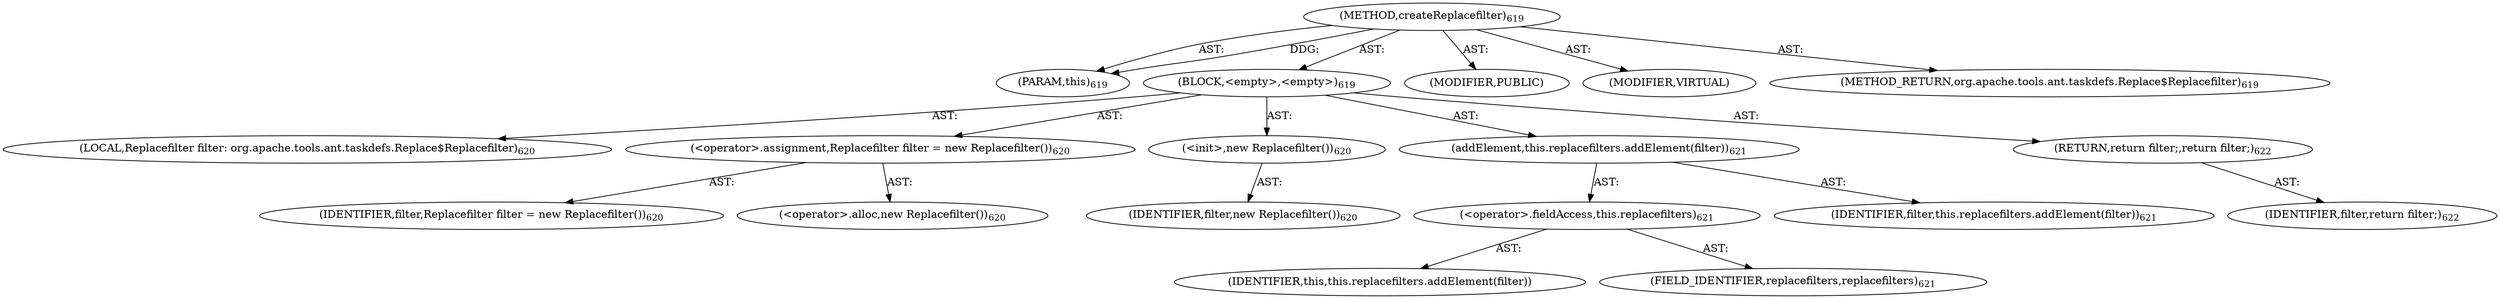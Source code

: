 digraph "createReplacefilter" {  
"111669149724" [label = <(METHOD,createReplacefilter)<SUB>619</SUB>> ]
"115964117038" [label = <(PARAM,this)<SUB>619</SUB>> ]
"25769803872" [label = <(BLOCK,&lt;empty&gt;,&lt;empty&gt;)<SUB>619</SUB>> ]
"94489280570" [label = <(LOCAL,Replacefilter filter: org.apache.tools.ant.taskdefs.Replace$Replacefilter)<SUB>620</SUB>> ]
"30064771510" [label = <(&lt;operator&gt;.assignment,Replacefilter filter = new Replacefilter())<SUB>620</SUB>> ]
"68719477078" [label = <(IDENTIFIER,filter,Replacefilter filter = new Replacefilter())<SUB>620</SUB>> ]
"30064771511" [label = <(&lt;operator&gt;.alloc,new Replacefilter())<SUB>620</SUB>> ]
"30064771512" [label = <(&lt;init&gt;,new Replacefilter())<SUB>620</SUB>> ]
"68719477079" [label = <(IDENTIFIER,filter,new Replacefilter())<SUB>620</SUB>> ]
"30064771513" [label = <(addElement,this.replacefilters.addElement(filter))<SUB>621</SUB>> ]
"30064771514" [label = <(&lt;operator&gt;.fieldAccess,this.replacefilters)<SUB>621</SUB>> ]
"68719477080" [label = <(IDENTIFIER,this,this.replacefilters.addElement(filter))> ]
"55834574948" [label = <(FIELD_IDENTIFIER,replacefilters,replacefilters)<SUB>621</SUB>> ]
"68719477081" [label = <(IDENTIFIER,filter,this.replacefilters.addElement(filter))<SUB>621</SUB>> ]
"146028888076" [label = <(RETURN,return filter;,return filter;)<SUB>622</SUB>> ]
"68719477082" [label = <(IDENTIFIER,filter,return filter;)<SUB>622</SUB>> ]
"133143986251" [label = <(MODIFIER,PUBLIC)> ]
"133143986252" [label = <(MODIFIER,VIRTUAL)> ]
"128849018908" [label = <(METHOD_RETURN,org.apache.tools.ant.taskdefs.Replace$Replacefilter)<SUB>619</SUB>> ]
  "111669149724" -> "115964117038"  [ label = "AST: "] 
  "111669149724" -> "25769803872"  [ label = "AST: "] 
  "111669149724" -> "133143986251"  [ label = "AST: "] 
  "111669149724" -> "133143986252"  [ label = "AST: "] 
  "111669149724" -> "128849018908"  [ label = "AST: "] 
  "25769803872" -> "94489280570"  [ label = "AST: "] 
  "25769803872" -> "30064771510"  [ label = "AST: "] 
  "25769803872" -> "30064771512"  [ label = "AST: "] 
  "25769803872" -> "30064771513"  [ label = "AST: "] 
  "25769803872" -> "146028888076"  [ label = "AST: "] 
  "30064771510" -> "68719477078"  [ label = "AST: "] 
  "30064771510" -> "30064771511"  [ label = "AST: "] 
  "30064771512" -> "68719477079"  [ label = "AST: "] 
  "30064771513" -> "30064771514"  [ label = "AST: "] 
  "30064771513" -> "68719477081"  [ label = "AST: "] 
  "30064771514" -> "68719477080"  [ label = "AST: "] 
  "30064771514" -> "55834574948"  [ label = "AST: "] 
  "146028888076" -> "68719477082"  [ label = "AST: "] 
  "111669149724" -> "115964117038"  [ label = "DDG: "] 
}
